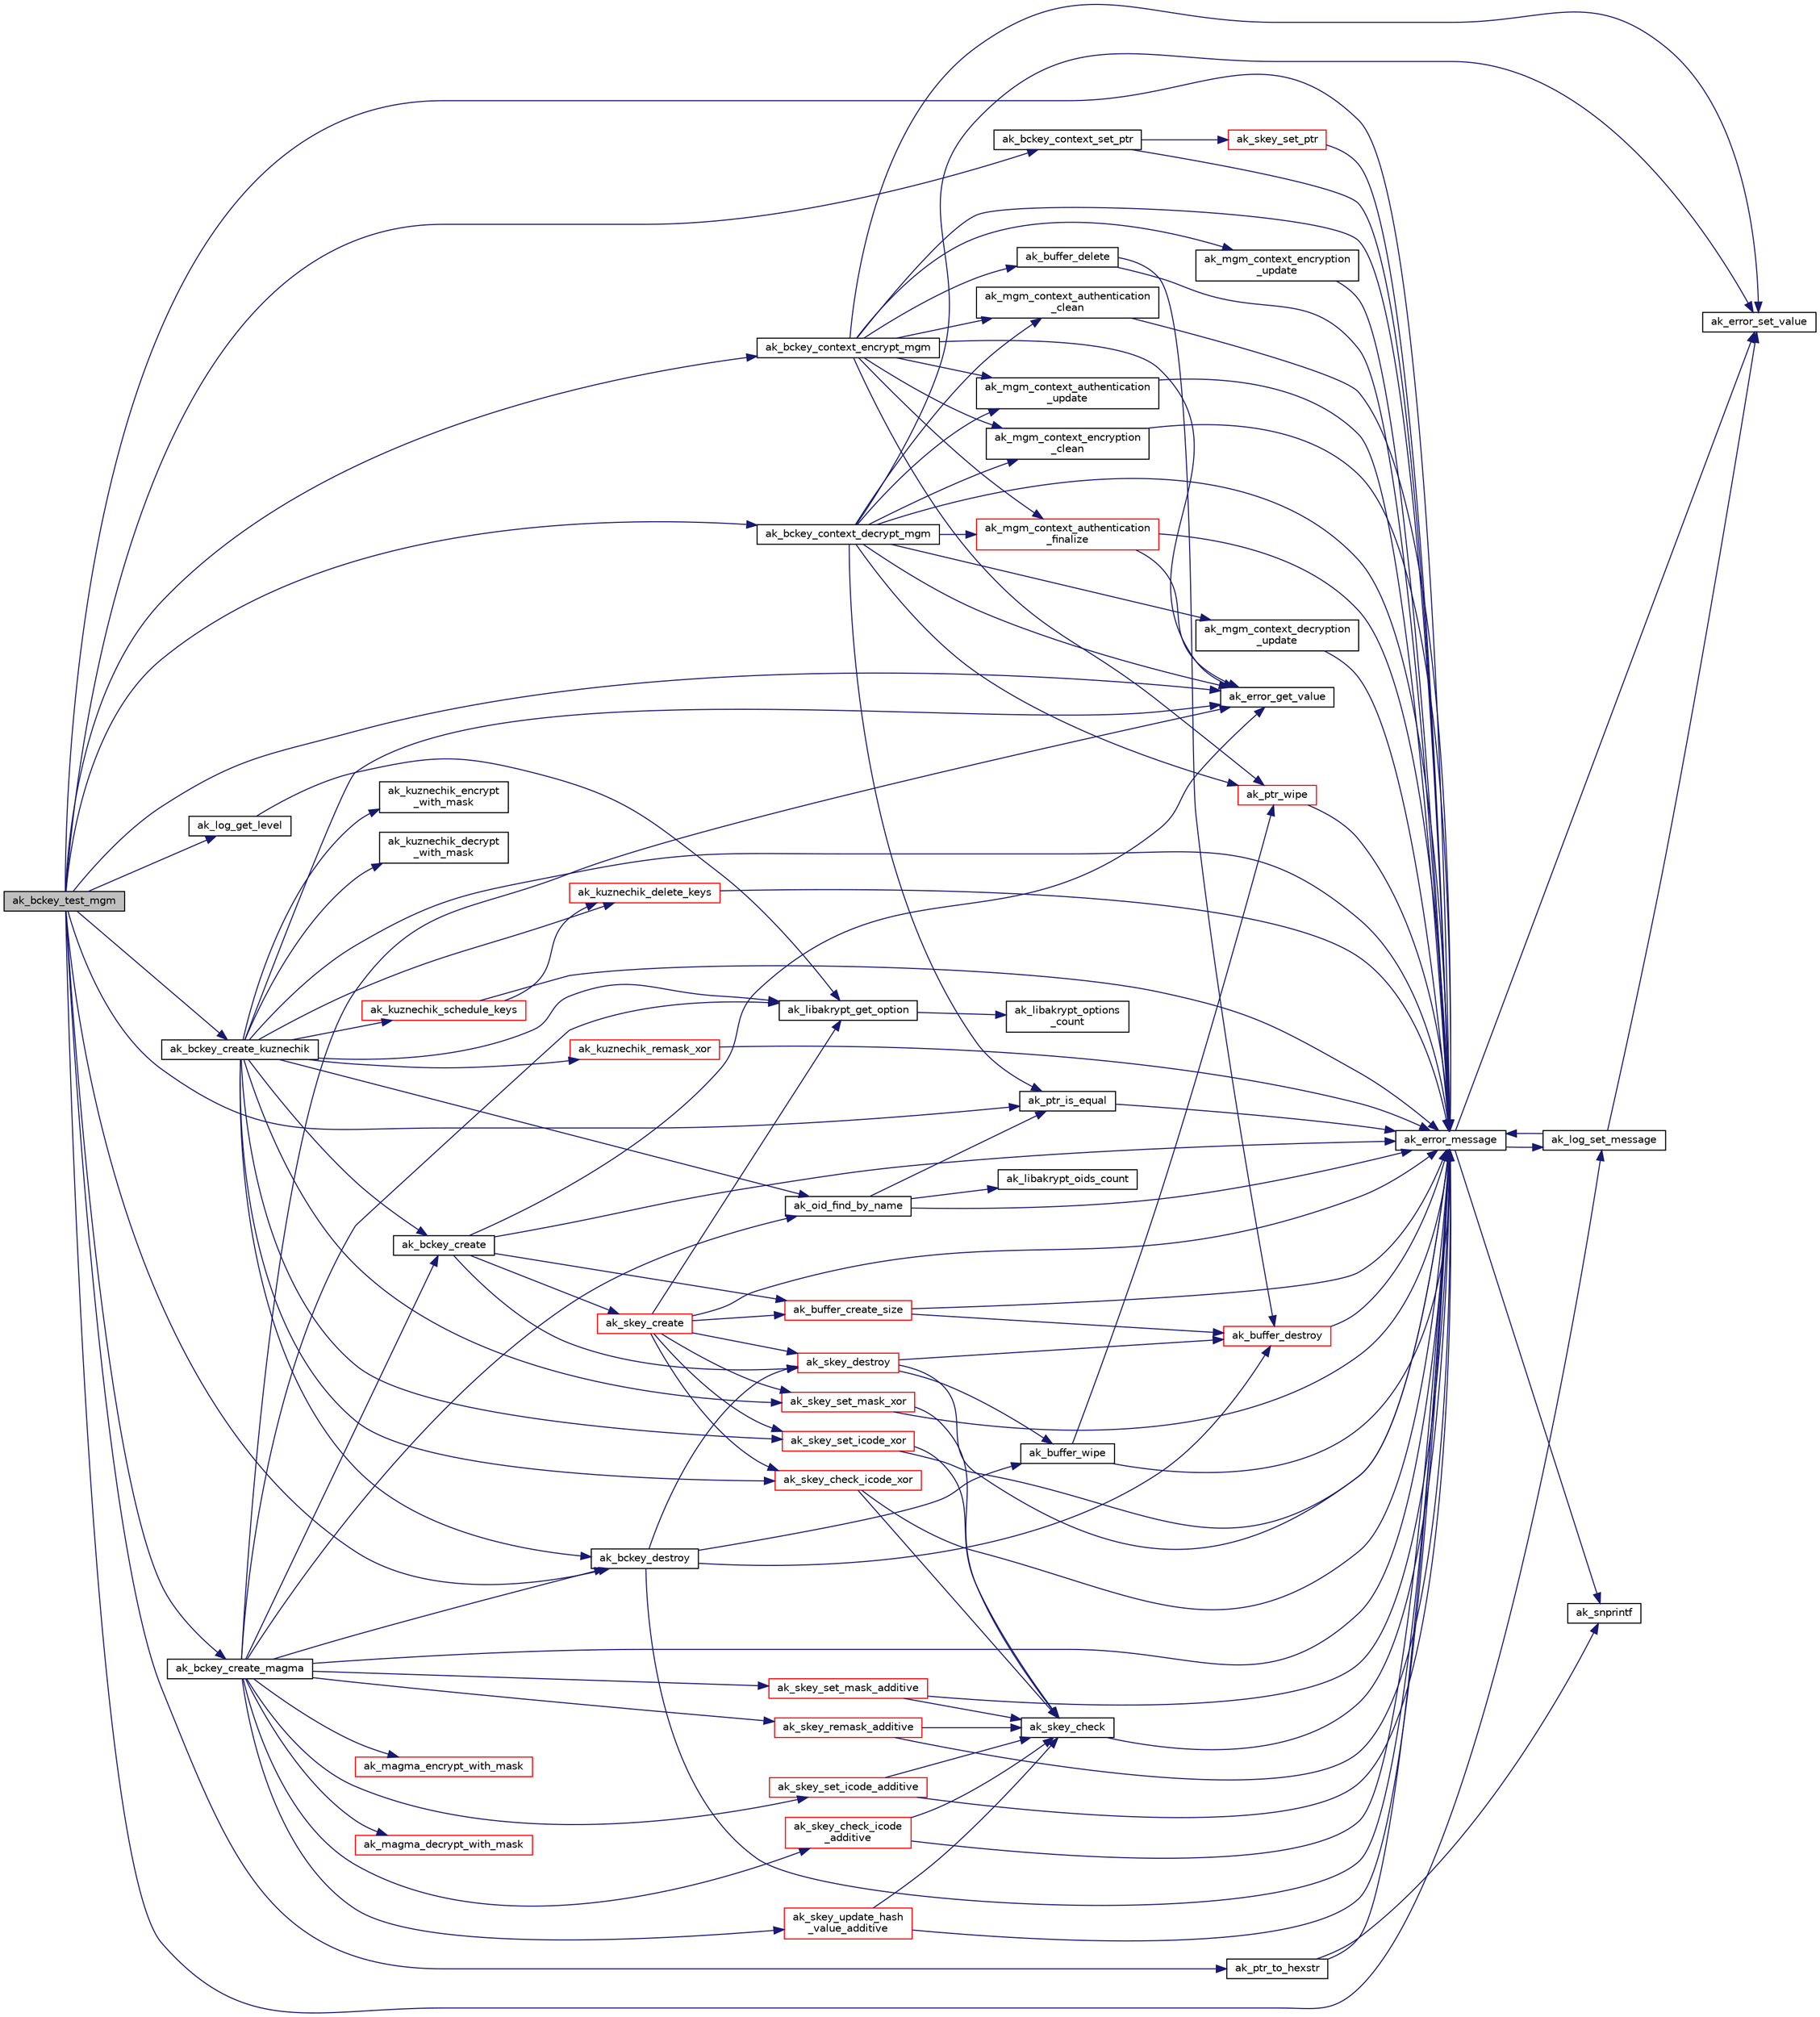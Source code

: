 digraph "ak_bckey_test_mgm"
{
  edge [fontname="Helvetica",fontsize="10",labelfontname="Helvetica",labelfontsize="10"];
  node [fontname="Helvetica",fontsize="10",shape=record];
  rankdir="LR";
  Node1 [label="ak_bckey_test_mgm",height=0.2,width=0.4,color="black", fillcolor="grey75", style="filled", fontcolor="black"];
  Node1 -> Node2 [color="midnightblue",fontsize="10",style="solid",fontname="Helvetica"];
  Node2 [label="ak_log_get_level",height=0.2,width=0.4,color="black", fillcolor="white", style="filled",URL="$ak__libakrypt_8c.html#acb1b649b3efb839218ab420504436d0b",tooltip="Функция возвращает уровень аудита библиотеки. "];
  Node2 -> Node3 [color="midnightblue",fontsize="10",style="solid",fontname="Helvetica"];
  Node3 [label="ak_libakrypt_get_option",height=0.2,width=0.4,color="black", fillcolor="white", style="filled",URL="$ak__libakrypt_8c.html#a784731c52e26697d5d5fe179f0fb1969",tooltip="Функция возвращает значение опции с заданным именем. "];
  Node3 -> Node4 [color="midnightblue",fontsize="10",style="solid",fontname="Helvetica"];
  Node4 [label="ak_libakrypt_options\l_count",height=0.2,width=0.4,color="black", fillcolor="white", style="filled",URL="$ak__libakrypt_8c.html#a2a9bc8b5608f12451a25dd8a7d278b01",tooltip="Функция возвращает общее количество опций библиотеки. "];
  Node1 -> Node5 [color="midnightblue",fontsize="10",style="solid",fontname="Helvetica"];
  Node5 [label="ak_bckey_create_kuznechik",height=0.2,width=0.4,color="black", fillcolor="white", style="filled",URL="$ak__bckey_8h.html#a2903bc9aeec8b9cb7a8d2445fc2f9963",tooltip="Инициализация контекста секретного ключа алгоритма блочного шифрования Кузнечик. "];
  Node5 -> Node6 [color="midnightblue",fontsize="10",style="solid",fontname="Helvetica"];
  Node6 [label="ak_error_message",height=0.2,width=0.4,color="black", fillcolor="white", style="filled",URL="$ak__log_8c.html#a80a4822cbd184b3cbcc43096126eb52b",tooltip="Вывод сообщений о возникшей в процессе выполнения ошибке. "];
  Node6 -> Node7 [color="midnightblue",fontsize="10",style="solid",fontname="Helvetica"];
  Node7 [label="ak_snprintf",height=0.2,width=0.4,color="black", fillcolor="white", style="filled",URL="$ak__log_8c.html#a129225cc1640b6773cf0a7d629f0dca6",tooltip="Обобщенная реализация функции snprintf для различных компиляторов. "];
  Node6 -> Node8 [color="midnightblue",fontsize="10",style="solid",fontname="Helvetica"];
  Node8 [label="ak_log_set_message",height=0.2,width=0.4,color="black", fillcolor="white", style="filled",URL="$ak__log_8c.html#a25eff854c3f398d72791d04662d0978a",tooltip="Прямой вывод сообщения аудита. "];
  Node8 -> Node9 [color="midnightblue",fontsize="10",style="solid",fontname="Helvetica"];
  Node9 [label="ak_error_set_value",height=0.2,width=0.4,color="black", fillcolor="white", style="filled",URL="$ak__log_8c.html#a700e68d9e88d81489869ba269af25c7b",tooltip="Функция устанавливает значение переменной, хранящей ошибку выполнения программы. "];
  Node8 -> Node6 [color="midnightblue",fontsize="10",style="solid",fontname="Helvetica"];
  Node6 -> Node9 [color="midnightblue",fontsize="10",style="solid",fontname="Helvetica"];
  Node5 -> Node10 [color="midnightblue",fontsize="10",style="solid",fontname="Helvetica"];
  Node10 [label="ak_bckey_create",height=0.2,width=0.4,color="black", fillcolor="white", style="filled",URL="$ak__bckey_8c.html#a6ab7c4776ebd6436dbb25857c1777568",tooltip="Инициализация ключа алгоритма блочного шифрования. "];
  Node10 -> Node6 [color="midnightblue",fontsize="10",style="solid",fontname="Helvetica"];
  Node10 -> Node11 [color="midnightblue",fontsize="10",style="solid",fontname="Helvetica"];
  Node11 [label="ak_skey_create",height=0.2,width=0.4,color="red", fillcolor="white", style="filled",URL="$ak__skey_8c.html#a479a01ca31a364a0afb99fcea7ef240f",tooltip="Инициализация структуры секретного ключа. "];
  Node11 -> Node6 [color="midnightblue",fontsize="10",style="solid",fontname="Helvetica"];
  Node11 -> Node12 [color="midnightblue",fontsize="10",style="solid",fontname="Helvetica"];
  Node12 [label="ak_skey_destroy",height=0.2,width=0.4,color="red", fillcolor="white", style="filled",URL="$ak__skey_8c.html#adde06281c64694f8a92b5399f9fe116a",tooltip="Очистка структуры секретного ключа. "];
  Node12 -> Node6 [color="midnightblue",fontsize="10",style="solid",fontname="Helvetica"];
  Node12 -> Node13 [color="midnightblue",fontsize="10",style="solid",fontname="Helvetica"];
  Node13 [label="ak_buffer_wipe",height=0.2,width=0.4,color="black", fillcolor="white", style="filled",URL="$ak__buffer_8c.html#afbe9aa168275d43dfedce2de4d2242b7",tooltip="Зачистка данных, хранящихся в буффере. "];
  Node13 -> Node6 [color="midnightblue",fontsize="10",style="solid",fontname="Helvetica"];
  Node13 -> Node14 [color="midnightblue",fontsize="10",style="solid",fontname="Helvetica"];
  Node14 [label="ak_ptr_wipe",height=0.2,width=0.4,color="red", fillcolor="white", style="filled",URL="$ak__buffer_8c.html#ab29532ed049cf9ce6000367740c31748",tooltip="Зачистка данных, на которые указывает заданный указатель. "];
  Node14 -> Node6 [color="midnightblue",fontsize="10",style="solid",fontname="Helvetica"];
  Node12 -> Node15 [color="midnightblue",fontsize="10",style="solid",fontname="Helvetica"];
  Node15 [label="ak_buffer_destroy",height=0.2,width=0.4,color="red", fillcolor="white", style="filled",URL="$ak__buffer_8c.html#a25ac100ac189695aeafbf8f81db91bf7",tooltip="Уничтожение данных, хранящиеся в полях структуры struct buffer. "];
  Node15 -> Node6 [color="midnightblue",fontsize="10",style="solid",fontname="Helvetica"];
  Node11 -> Node16 [color="midnightblue",fontsize="10",style="solid",fontname="Helvetica"];
  Node16 [label="ak_buffer_create_size",height=0.2,width=0.4,color="red", fillcolor="white", style="filled",URL="$ak__buffer_8c.html#aa3ef6502e15e0d51bf6d35808747b802",tooltip="Инициализация буффера и выделение памяти фиксированной длины. "];
  Node16 -> Node6 [color="midnightblue",fontsize="10",style="solid",fontname="Helvetica"];
  Node16 -> Node15 [color="midnightblue",fontsize="10",style="solid",fontname="Helvetica"];
  Node11 -> Node3 [color="midnightblue",fontsize="10",style="solid",fontname="Helvetica"];
  Node11 -> Node17 [color="midnightblue",fontsize="10",style="solid",fontname="Helvetica"];
  Node17 [label="ak_skey_set_mask_xor",height=0.2,width=0.4,color="red", fillcolor="white", style="filled",URL="$ak__skey_8c.html#ab09d80638b30ab1252602a8fddfdd3a7",tooltip="Наложение в пространстве векторов  аддитивной маски на ключ. "];
  Node17 -> Node18 [color="midnightblue",fontsize="10",style="solid",fontname="Helvetica"];
  Node18 [label="ak_skey_check",height=0.2,width=0.4,color="black", fillcolor="white", style="filled",URL="$ak__skey_8c.html#a761e18947e23c025eb9cce7cdfd6073a",tooltip="Проверка параметров контекста секретного ключа "];
  Node18 -> Node6 [color="midnightblue",fontsize="10",style="solid",fontname="Helvetica"];
  Node17 -> Node6 [color="midnightblue",fontsize="10",style="solid",fontname="Helvetica"];
  Node11 -> Node19 [color="midnightblue",fontsize="10",style="solid",fontname="Helvetica"];
  Node19 [label="ak_skey_set_icode_xor",height=0.2,width=0.4,color="red", fillcolor="white", style="filled",URL="$ak__skey_8c.html#acae0b81cb6e089b7dca9d762b4ae6390",tooltip="Вычисление значения контрольной суммы ключа. "];
  Node19 -> Node18 [color="midnightblue",fontsize="10",style="solid",fontname="Helvetica"];
  Node19 -> Node6 [color="midnightblue",fontsize="10",style="solid",fontname="Helvetica"];
  Node11 -> Node20 [color="midnightblue",fontsize="10",style="solid",fontname="Helvetica"];
  Node20 [label="ak_skey_check_icode_xor",height=0.2,width=0.4,color="red", fillcolor="white", style="filled",URL="$ak__skey_8c.html#a13461561c5c1be629308ea722ac9b81d",tooltip="Проверка значения контрольной суммы ключа. "];
  Node20 -> Node18 [color="midnightblue",fontsize="10",style="solid",fontname="Helvetica"];
  Node20 -> Node6 [color="midnightblue",fontsize="10",style="solid",fontname="Helvetica"];
  Node10 -> Node16 [color="midnightblue",fontsize="10",style="solid",fontname="Helvetica"];
  Node10 -> Node12 [color="midnightblue",fontsize="10",style="solid",fontname="Helvetica"];
  Node10 -> Node21 [color="midnightblue",fontsize="10",style="solid",fontname="Helvetica"];
  Node21 [label="ak_error_get_value",height=0.2,width=0.4,color="black", fillcolor="white", style="filled",URL="$ak__log_8c.html#aa0cdd429c558ca0448ce3a8e9529e920",tooltip="Функция возвращает код последней ошибки выполнения программы. "];
  Node5 -> Node22 [color="midnightblue",fontsize="10",style="solid",fontname="Helvetica"];
  Node22 [label="ak_oid_find_by_name",height=0.2,width=0.4,color="black", fillcolor="white", style="filled",URL="$ak__oid_8c.html#a54ed66e94caacfda6aed38210b6b6443",tooltip="Поиск OID его имени. "];
  Node22 -> Node6 [color="midnightblue",fontsize="10",style="solid",fontname="Helvetica"];
  Node22 -> Node23 [color="midnightblue",fontsize="10",style="solid",fontname="Helvetica"];
  Node23 [label="ak_ptr_is_equal",height=0.2,width=0.4,color="black", fillcolor="white", style="filled",URL="$ak__tools_8c.html#aad0f57a8872509185b031a4dca334f98",tooltip="Сравнение двух областей памяти. "];
  Node23 -> Node6 [color="midnightblue",fontsize="10",style="solid",fontname="Helvetica"];
  Node22 -> Node24 [color="midnightblue",fontsize="10",style="solid",fontname="Helvetica"];
  Node24 [label="ak_libakrypt_oids_count",height=0.2,width=0.4,color="black", fillcolor="white", style="filled",URL="$ak__oid_8c.html#a40c98c3dad257cd9a3b3a3ce42eab77c",tooltip="Получение количества доступных OID библиотеки. "];
  Node5 -> Node21 [color="midnightblue",fontsize="10",style="solid",fontname="Helvetica"];
  Node5 -> Node25 [color="midnightblue",fontsize="10",style="solid",fontname="Helvetica"];
  Node25 [label="ak_bckey_destroy",height=0.2,width=0.4,color="black", fillcolor="white", style="filled",URL="$ak__bckey_8c.html#a1c377ad251596452b8ab8979dd794cff",tooltip="Очистка ключа алгоритма блочного шифрования. "];
  Node25 -> Node6 [color="midnightblue",fontsize="10",style="solid",fontname="Helvetica"];
  Node25 -> Node13 [color="midnightblue",fontsize="10",style="solid",fontname="Helvetica"];
  Node25 -> Node15 [color="midnightblue",fontsize="10",style="solid",fontname="Helvetica"];
  Node25 -> Node12 [color="midnightblue",fontsize="10",style="solid",fontname="Helvetica"];
  Node5 -> Node3 [color="midnightblue",fontsize="10",style="solid",fontname="Helvetica"];
  Node5 -> Node17 [color="midnightblue",fontsize="10",style="solid",fontname="Helvetica"];
  Node5 -> Node26 [color="midnightblue",fontsize="10",style="solid",fontname="Helvetica"];
  Node26 [label="ak_kuznechik_remask_xor",height=0.2,width=0.4,color="red", fillcolor="white", style="filled",URL="$ak__kuznechik_8c.html#a58e2e9ca93b534436797a1a2129b6f3c",tooltip="Функция изменяет маску ключа алгоритма блочного шифрования Кузнечик. "];
  Node26 -> Node6 [color="midnightblue",fontsize="10",style="solid",fontname="Helvetica"];
  Node5 -> Node19 [color="midnightblue",fontsize="10",style="solid",fontname="Helvetica"];
  Node5 -> Node20 [color="midnightblue",fontsize="10",style="solid",fontname="Helvetica"];
  Node5 -> Node27 [color="midnightblue",fontsize="10",style="solid",fontname="Helvetica"];
  Node27 [label="ak_kuznechik_schedule_keys",height=0.2,width=0.4,color="red", fillcolor="white", style="filled",URL="$ak__kuznechik_8c.html#a9356656940ba40448cc40e4f343a7969",tooltip="Функция реализует развертку ключей для алгоритма Кузнечик. "];
  Node27 -> Node6 [color="midnightblue",fontsize="10",style="solid",fontname="Helvetica"];
  Node27 -> Node28 [color="midnightblue",fontsize="10",style="solid",fontname="Helvetica"];
  Node28 [label="ak_kuznechik_delete_keys",height=0.2,width=0.4,color="red", fillcolor="white", style="filled",URL="$ak__kuznechik_8c.html#a20309302f69d8b97af22b33449702863",tooltip="Функция освобождает память, занимаемую развернутыми ключами алгоритма Кузнечик. "];
  Node28 -> Node6 [color="midnightblue",fontsize="10",style="solid",fontname="Helvetica"];
  Node5 -> Node28 [color="midnightblue",fontsize="10",style="solid",fontname="Helvetica"];
  Node5 -> Node29 [color="midnightblue",fontsize="10",style="solid",fontname="Helvetica"];
  Node29 [label="ak_kuznechik_encrypt\l_with_mask",height=0.2,width=0.4,color="black", fillcolor="white", style="filled",URL="$ak__kuznechik_8c.html#ad954c8e3f99b89dacc15bbf4a3661a2c",tooltip="Функция реализует алгоритм зашифрования одного блока информации шифром Кузнечик (согласно ГОСТ Р 34..."];
  Node5 -> Node30 [color="midnightblue",fontsize="10",style="solid",fontname="Helvetica"];
  Node30 [label="ak_kuznechik_decrypt\l_with_mask",height=0.2,width=0.4,color="black", fillcolor="white", style="filled",URL="$ak__kuznechik_8c.html#a3e6f4bf2ba8264abb751003c563ed17f",tooltip="Функция реализует алгоритм расшифрования одного блока информации шифром Кузнечик (согласно ГОСТ Р 34..."];
  Node1 -> Node6 [color="midnightblue",fontsize="10",style="solid",fontname="Helvetica"];
  Node1 -> Node31 [color="midnightblue",fontsize="10",style="solid",fontname="Helvetica"];
  Node31 [label="ak_bckey_context_set_ptr",height=0.2,width=0.4,color="black", fillcolor="white", style="filled",URL="$ak__bckey_8c.html#a3aab6d6fcf4d1ab29cae1fc57f124bc9",tooltip="Присвоение контексту ключа алгоритма блочного шифрования константного значения. "];
  Node31 -> Node6 [color="midnightblue",fontsize="10",style="solid",fontname="Helvetica"];
  Node31 -> Node32 [color="midnightblue",fontsize="10",style="solid",fontname="Helvetica"];
  Node32 [label="ak_skey_set_ptr",height=0.2,width=0.4,color="red", fillcolor="white", style="filled",URL="$ak__skey_8c.html#a665b1e83d5e884401093eee9fa7da22e",tooltip="Присвоение секретному ключу константного значения. "];
  Node32 -> Node6 [color="midnightblue",fontsize="10",style="solid",fontname="Helvetica"];
  Node1 -> Node25 [color="midnightblue",fontsize="10",style="solid",fontname="Helvetica"];
  Node1 -> Node33 [color="midnightblue",fontsize="10",style="solid",fontname="Helvetica"];
  Node33 [label="ak_bckey_create_magma",height=0.2,width=0.4,color="black", fillcolor="white", style="filled",URL="$ak__bckey_8h.html#a6de13a3c8e46babbea74bf59801d4eb7",tooltip="Инициализация контекста секретного ключа алгоритма блочного шифрования Магма. "];
  Node33 -> Node6 [color="midnightblue",fontsize="10",style="solid",fontname="Helvetica"];
  Node33 -> Node10 [color="midnightblue",fontsize="10",style="solid",fontname="Helvetica"];
  Node33 -> Node22 [color="midnightblue",fontsize="10",style="solid",fontname="Helvetica"];
  Node33 -> Node21 [color="midnightblue",fontsize="10",style="solid",fontname="Helvetica"];
  Node33 -> Node25 [color="midnightblue",fontsize="10",style="solid",fontname="Helvetica"];
  Node33 -> Node3 [color="midnightblue",fontsize="10",style="solid",fontname="Helvetica"];
  Node33 -> Node34 [color="midnightblue",fontsize="10",style="solid",fontname="Helvetica"];
  Node34 [label="ak_skey_set_mask_additive",height=0.2,width=0.4,color="red", fillcolor="white", style="filled",URL="$ak__magma_8c.html#a3068c47a4447ece4f7339b98427cc166",tooltip="Наложение аддитивной в кольце  маски на ключ. "];
  Node34 -> Node6 [color="midnightblue",fontsize="10",style="solid",fontname="Helvetica"];
  Node34 -> Node18 [color="midnightblue",fontsize="10",style="solid",fontname="Helvetica"];
  Node33 -> Node35 [color="midnightblue",fontsize="10",style="solid",fontname="Helvetica"];
  Node35 [label="ak_skey_remask_additive",height=0.2,width=0.4,color="red", fillcolor="white", style="filled",URL="$ak__magma_8c.html#a6fd63dcbd8c55fc831e986e08c7886d2",tooltip="Смена значения аддитивной в кольце  маски ключа. "];
  Node35 -> Node18 [color="midnightblue",fontsize="10",style="solid",fontname="Helvetica"];
  Node35 -> Node6 [color="midnightblue",fontsize="10",style="solid",fontname="Helvetica"];
  Node33 -> Node36 [color="midnightblue",fontsize="10",style="solid",fontname="Helvetica"];
  Node36 [label="ak_skey_set_icode_additive",height=0.2,width=0.4,color="red", fillcolor="white", style="filled",URL="$ak__magma_8c.html#a55397b6d2b4f70de81e02abf9d982c0c",tooltip="Вычисление значения контрольной суммы ключа. "];
  Node36 -> Node18 [color="midnightblue",fontsize="10",style="solid",fontname="Helvetica"];
  Node36 -> Node6 [color="midnightblue",fontsize="10",style="solid",fontname="Helvetica"];
  Node33 -> Node37 [color="midnightblue",fontsize="10",style="solid",fontname="Helvetica"];
  Node37 [label="ak_skey_check_icode\l_additive",height=0.2,width=0.4,color="red", fillcolor="white", style="filled",URL="$ak__magma_8c.html#ae80faf6464f0ab617d0314750b7edfc2",tooltip="Проверка значения контрольной суммы ключа. "];
  Node37 -> Node18 [color="midnightblue",fontsize="10",style="solid",fontname="Helvetica"];
  Node37 -> Node6 [color="midnightblue",fontsize="10",style="solid",fontname="Helvetica"];
  Node33 -> Node38 [color="midnightblue",fontsize="10",style="solid",fontname="Helvetica"];
  Node38 [label="ak_skey_update_hash\l_value_additive",height=0.2,width=0.4,color="red", fillcolor="white", style="filled",URL="$ak__magma_8c.html#aa98eb0f6f6edc6a200088886562e7ebe"];
  Node38 -> Node6 [color="midnightblue",fontsize="10",style="solid",fontname="Helvetica"];
  Node38 -> Node18 [color="midnightblue",fontsize="10",style="solid",fontname="Helvetica"];
  Node33 -> Node39 [color="midnightblue",fontsize="10",style="solid",fontname="Helvetica"];
  Node39 [label="ak_magma_encrypt_with_mask",height=0.2,width=0.4,color="red", fillcolor="white", style="filled",URL="$ak__magma_8c.html#a8be6bda74d7788afeb5fa45b4a309403",tooltip="Функция зашифрования одного блока информации алгоритмом ГОСТ 34.12-2015 (Магма). "];
  Node33 -> Node40 [color="midnightblue",fontsize="10",style="solid",fontname="Helvetica"];
  Node40 [label="ak_magma_decrypt_with_mask",height=0.2,width=0.4,color="red", fillcolor="white", style="filled",URL="$ak__magma_8c.html#ad72d69a584a82c979f8786f4e3aacc86",tooltip="Функция расшифрования одного блока информации алгоритмом ГОСТ 34.12-2015 (Магма). ..."];
  Node1 -> Node41 [color="midnightblue",fontsize="10",style="solid",fontname="Helvetica"];
  Node41 [label="ak_bckey_context_encrypt_mgm",height=0.2,width=0.4,color="black", fillcolor="white", style="filled",URL="$ak__aead_8c.html#ab1c178aaff2d19a019e9b43c1f31c38f",tooltip="Зашифрование данных в режиме MGM с одновременной выработкой имитовставки. "];
  Node41 -> Node6 [color="midnightblue",fontsize="10",style="solid",fontname="Helvetica"];
  Node41 -> Node42 [color="midnightblue",fontsize="10",style="solid",fontname="Helvetica"];
  Node42 [label="ak_mgm_context_authentication\l_clean",height=0.2,width=0.4,color="black", fillcolor="white", style="filled",URL="$ak__aead_8c.html#aae33d212873edeeb9126bd0bd6807d9d",tooltip="Инициализация начального значения счетчика для вычисления имитовставки. "];
  Node42 -> Node6 [color="midnightblue",fontsize="10",style="solid",fontname="Helvetica"];
  Node41 -> Node14 [color="midnightblue",fontsize="10",style="solid",fontname="Helvetica"];
  Node41 -> Node43 [color="midnightblue",fontsize="10",style="solid",fontname="Helvetica"];
  Node43 [label="ak_mgm_context_authentication\l_update",height=0.2,width=0.4,color="black", fillcolor="white", style="filled",URL="$ak__aead_8c.html#a21cc5e77cab8643aa3c8253735c3ab67",tooltip="Изменение внутреннего состояния счетчика при вычисления имитовставки. "];
  Node43 -> Node6 [color="midnightblue",fontsize="10",style="solid",fontname="Helvetica"];
  Node41 -> Node44 [color="midnightblue",fontsize="10",style="solid",fontname="Helvetica"];
  Node44 [label="ak_mgm_context_encryption\l_clean",height=0.2,width=0.4,color="black", fillcolor="white", style="filled",URL="$ak__aead_8c.html#a840f859c44cf6935d8a9ba23d51920b3",tooltip="Инициализация начального значения счетчика для шифрования. "];
  Node44 -> Node6 [color="midnightblue",fontsize="10",style="solid",fontname="Helvetica"];
  Node41 -> Node45 [color="midnightblue",fontsize="10",style="solid",fontname="Helvetica"];
  Node45 [label="ak_mgm_context_encryption\l_update",height=0.2,width=0.4,color="black", fillcolor="white", style="filled",URL="$ak__aead_8c.html#af75eba381240147ddc6b8ff9bf956961",tooltip="Зашифрование данных и обновление внутреннего состояния счетчика для шифрования. "];
  Node45 -> Node6 [color="midnightblue",fontsize="10",style="solid",fontname="Helvetica"];
  Node41 -> Node9 [color="midnightblue",fontsize="10",style="solid",fontname="Helvetica"];
  Node41 -> Node46 [color="midnightblue",fontsize="10",style="solid",fontname="Helvetica"];
  Node46 [label="ak_mgm_context_authentication\l_finalize",height=0.2,width=0.4,color="red", fillcolor="white", style="filled",URL="$ak__aead_8c.html#a2859e3fa5fb1884e44aea1399a83530b",tooltip="Завершение действий и вычисление имитовставки. "];
  Node46 -> Node6 [color="midnightblue",fontsize="10",style="solid",fontname="Helvetica"];
  Node46 -> Node21 [color="midnightblue",fontsize="10",style="solid",fontname="Helvetica"];
  Node41 -> Node21 [color="midnightblue",fontsize="10",style="solid",fontname="Helvetica"];
  Node41 -> Node47 [color="midnightblue",fontsize="10",style="solid",fontname="Helvetica"];
  Node47 [label="ak_buffer_delete",height=0.2,width=0.4,color="black", fillcolor="white", style="filled",URL="$ak__buffer_8c.html#a8211931355126eeb16e6b8d6ed7ba187",tooltip="Уничтожение буффера. "];
  Node47 -> Node15 [color="midnightblue",fontsize="10",style="solid",fontname="Helvetica"];
  Node47 -> Node6 [color="midnightblue",fontsize="10",style="solid",fontname="Helvetica"];
  Node1 -> Node21 [color="midnightblue",fontsize="10",style="solid",fontname="Helvetica"];
  Node1 -> Node23 [color="midnightblue",fontsize="10",style="solid",fontname="Helvetica"];
  Node1 -> Node8 [color="midnightblue",fontsize="10",style="solid",fontname="Helvetica"];
  Node1 -> Node48 [color="midnightblue",fontsize="10",style="solid",fontname="Helvetica"];
  Node48 [label="ak_ptr_to_hexstr",height=0.2,width=0.4,color="black", fillcolor="white", style="filled",URL="$ak__tools_8c.html#a2975dac532a6f245813cde9a2d3a9909",tooltip="Создание строки символов, содержащей значение заданной области памяти. "];
  Node48 -> Node6 [color="midnightblue",fontsize="10",style="solid",fontname="Helvetica"];
  Node48 -> Node7 [color="midnightblue",fontsize="10",style="solid",fontname="Helvetica"];
  Node1 -> Node49 [color="midnightblue",fontsize="10",style="solid",fontname="Helvetica"];
  Node49 [label="ak_bckey_context_decrypt_mgm",height=0.2,width=0.4,color="black", fillcolor="white", style="filled",URL="$ak__aead_8c.html#aa7e1bc6f265604db19e110295d04969d",tooltip="Расшифрование данных в режиме MGM с одновременной проверкой имитовставки. "];
  Node49 -> Node6 [color="midnightblue",fontsize="10",style="solid",fontname="Helvetica"];
  Node49 -> Node42 [color="midnightblue",fontsize="10",style="solid",fontname="Helvetica"];
  Node49 -> Node14 [color="midnightblue",fontsize="10",style="solid",fontname="Helvetica"];
  Node49 -> Node43 [color="midnightblue",fontsize="10",style="solid",fontname="Helvetica"];
  Node49 -> Node44 [color="midnightblue",fontsize="10",style="solid",fontname="Helvetica"];
  Node49 -> Node50 [color="midnightblue",fontsize="10",style="solid",fontname="Helvetica"];
  Node50 [label="ak_mgm_context_decryption\l_update",height=0.2,width=0.4,color="black", fillcolor="white", style="filled",URL="$ak__aead_8c.html#a8e5a907639635ef847b1caf87b619ae3",tooltip="Расшифрование данных и обновление внутреннего состояния счетчика для шифрования. "];
  Node50 -> Node6 [color="midnightblue",fontsize="10",style="solid",fontname="Helvetica"];
  Node49 -> Node9 [color="midnightblue",fontsize="10",style="solid",fontname="Helvetica"];
  Node49 -> Node46 [color="midnightblue",fontsize="10",style="solid",fontname="Helvetica"];
  Node49 -> Node21 [color="midnightblue",fontsize="10",style="solid",fontname="Helvetica"];
  Node49 -> Node23 [color="midnightblue",fontsize="10",style="solid",fontname="Helvetica"];
}
